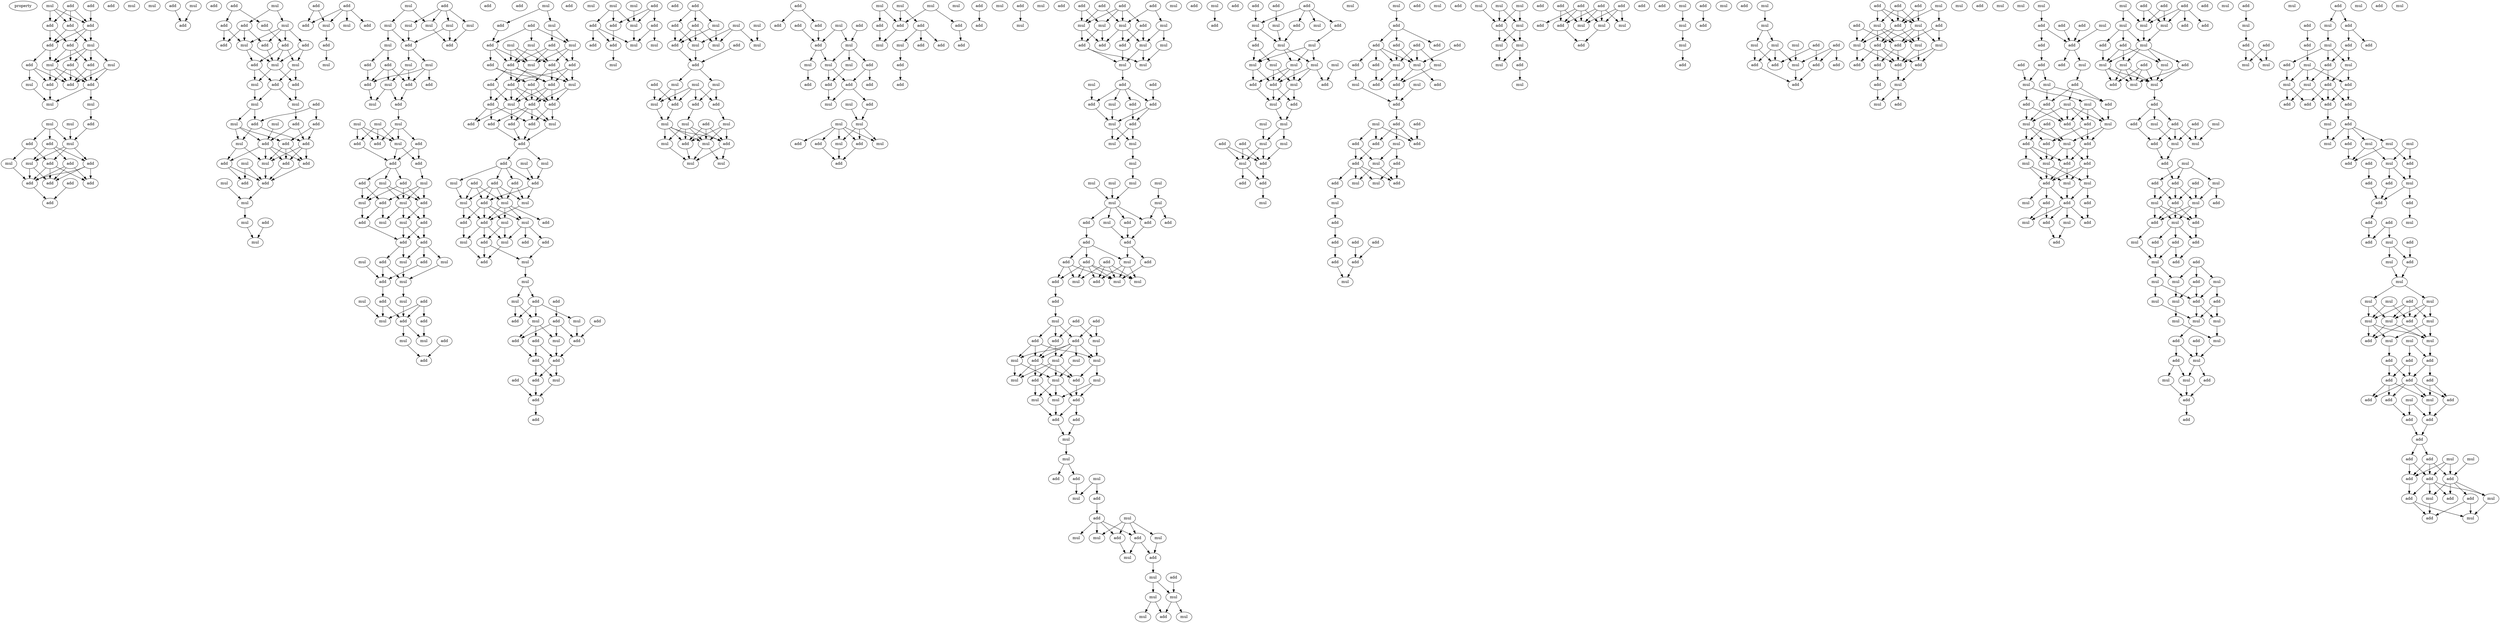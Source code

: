digraph {
    node [fontcolor=black]
    property [mul=2,lf=1.7]
    0 [ label = mul ];
    1 [ label = add ];
    2 [ label = add ];
    3 [ label = add ];
    4 [ label = add ];
    5 [ label = add ];
    6 [ label = mul ];
    7 [ label = add ];
    8 [ label = add ];
    9 [ label = add ];
    10 [ label = mul ];
    11 [ label = add ];
    12 [ label = add ];
    13 [ label = mul ];
    14 [ label = add ];
    15 [ label = add ];
    16 [ label = mul ];
    17 [ label = add ];
    18 [ label = mul ];
    19 [ label = mul ];
    20 [ label = mul ];
    21 [ label = mul ];
    22 [ label = add ];
    23 [ label = add ];
    24 [ label = mul ];
    25 [ label = add ];
    26 [ label = add ];
    27 [ label = mul ];
    28 [ label = add ];
    29 [ label = add ];
    30 [ label = mul ];
    31 [ label = add ];
    32 [ label = add ];
    33 [ label = add ];
    34 [ label = add ];
    35 [ label = add ];
    36 [ label = add ];
    37 [ label = mul ];
    38 [ label = mul ];
    39 [ label = add ];
    40 [ label = mul ];
    41 [ label = add ];
    42 [ label = add ];
    43 [ label = mul ];
    44 [ label = add ];
    45 [ label = add ];
    46 [ label = add ];
    47 [ label = mul ];
    48 [ label = add ];
    49 [ label = add ];
    50 [ label = mul ];
    51 [ label = add ];
    52 [ label = add ];
    53 [ label = add ];
    54 [ label = add ];
    55 [ label = mul ];
    56 [ label = mul ];
    57 [ label = add ];
    58 [ label = add ];
    59 [ label = mul ];
    60 [ label = add ];
    61 [ label = mul ];
    62 [ label = mul ];
    63 [ label = mul ];
    64 [ label = add ];
    65 [ label = add ];
    66 [ label = mul ];
    67 [ label = add ];
    68 [ label = add ];
    69 [ label = add ];
    70 [ label = mul ];
    71 [ label = add ];
    72 [ label = add ];
    73 [ label = add ];
    74 [ label = mul ];
    75 [ label = add ];
    76 [ label = mul ];
    77 [ label = mul ];
    78 [ label = add ];
    79 [ label = add ];
    80 [ label = mul ];
    81 [ label = add ];
    82 [ label = mul ];
    83 [ label = add ];
    84 [ label = add ];
    85 [ label = mul ];
    86 [ label = add ];
    87 [ label = mul ];
    88 [ label = mul ];
    89 [ label = add ];
    90 [ label = add ];
    91 [ label = mul ];
    92 [ label = add ];
    93 [ label = mul ];
    94 [ label = mul ];
    95 [ label = mul ];
    96 [ label = mul ];
    97 [ label = mul ];
    98 [ label = mul ];
    99 [ label = add ];
    100 [ label = add ];
    101 [ label = mul ];
    102 [ label = mul ];
    103 [ label = add ];
    104 [ label = add ];
    105 [ label = mul ];
    106 [ label = add ];
    107 [ label = mul ];
    108 [ label = add ];
    109 [ label = add ];
    110 [ label = add ];
    111 [ label = mul ];
    112 [ label = mul ];
    113 [ label = mul ];
    114 [ label = add ];
    115 [ label = mul ];
    116 [ label = add ];
    117 [ label = add ];
    118 [ label = mul ];
    119 [ label = add ];
    120 [ label = add ];
    121 [ label = add ];
    122 [ label = mul ];
    123 [ label = add ];
    124 [ label = mul ];
    125 [ label = add ];
    126 [ label = add ];
    127 [ label = mul ];
    128 [ label = add ];
    129 [ label = mul ];
    130 [ label = mul ];
    131 [ label = mul ];
    132 [ label = add ];
    133 [ label = add ];
    134 [ label = add ];
    135 [ label = add ];
    136 [ label = add ];
    137 [ label = add ];
    138 [ label = mul ];
    139 [ label = mul ];
    140 [ label = mul ];
    141 [ label = add ];
    142 [ label = add ];
    143 [ label = mul ];
    144 [ label = mul ];
    145 [ label = add ];
    146 [ label = add ];
    147 [ label = mul ];
    148 [ label = add ];
    149 [ label = add ];
    150 [ label = mul ];
    151 [ label = add ];
    152 [ label = mul ];
    153 [ label = mul ];
    154 [ label = add ];
    155 [ label = mul ];
    156 [ label = add ];
    157 [ label = mul ];
    158 [ label = add ];
    159 [ label = mul ];
    160 [ label = mul ];
    161 [ label = add ];
    162 [ label = add ];
    163 [ label = mul ];
    164 [ label = add ];
    165 [ label = add ];
    166 [ label = add ];
    167 [ label = add ];
    168 [ label = mul ];
    169 [ label = add ];
    170 [ label = add ];
    171 [ label = mul ];
    172 [ label = add ];
    173 [ label = add ];
    174 [ label = add ];
    175 [ label = add ];
    176 [ label = mul ];
    177 [ label = add ];
    178 [ label = add ];
    179 [ label = add ];
    180 [ label = add ];
    181 [ label = add ];
    182 [ label = mul ];
    183 [ label = add ];
    184 [ label = mul ];
    185 [ label = add ];
    186 [ label = mul ];
    187 [ label = add ];
    188 [ label = mul ];
    189 [ label = add ];
    190 [ label = add ];
    191 [ label = add ];
    192 [ label = mul ];
    193 [ label = mul ];
    194 [ label = mul ];
    195 [ label = add ];
    196 [ label = add ];
    197 [ label = add ];
    198 [ label = mul ];
    199 [ label = mul ];
    200 [ label = add ];
    201 [ label = add ];
    202 [ label = add ];
    203 [ label = mul ];
    204 [ label = mul ];
    205 [ label = add ];
    206 [ label = mul ];
    207 [ label = add ];
    208 [ label = mul ];
    209 [ label = add ];
    210 [ label = add ];
    211 [ label = add ];
    212 [ label = mul ];
    213 [ label = add ];
    214 [ label = add ];
    215 [ label = mul ];
    216 [ label = mul ];
    217 [ label = add ];
    218 [ label = add ];
    219 [ label = add ];
    220 [ label = mul ];
    221 [ label = add ];
    222 [ label = add ];
    223 [ label = add ];
    224 [ label = add ];
    225 [ label = mul ];
    226 [ label = add ];
    227 [ label = mul ];
    228 [ label = add ];
    229 [ label = add ];
    230 [ label = mul ];
    231 [ label = add ];
    232 [ label = mul ];
    233 [ label = add ];
    234 [ label = add ];
    235 [ label = add ];
    236 [ label = mul ];
    237 [ label = add ];
    238 [ label = mul ];
    239 [ label = add ];
    240 [ label = mul ];
    241 [ label = add ];
    242 [ label = mul ];
    243 [ label = add ];
    244 [ label = add ];
    245 [ label = mul ];
    246 [ label = add ];
    247 [ label = mul ];
    248 [ label = mul ];
    249 [ label = mul ];
    250 [ label = add ];
    251 [ label = add ];
    252 [ label = mul ];
    253 [ label = mul ];
    254 [ label = add ];
    255 [ label = mul ];
    256 [ label = mul ];
    257 [ label = mul ];
    258 [ label = add ];
    259 [ label = add ];
    260 [ label = add ];
    261 [ label = add ];
    262 [ label = mul ];
    263 [ label = mul ];
    264 [ label = add ];
    265 [ label = mul ];
    266 [ label = mul ];
    267 [ label = add ];
    268 [ label = add ];
    269 [ label = mul ];
    270 [ label = mul ];
    271 [ label = mul ];
    272 [ label = mul ];
    273 [ label = add ];
    274 [ label = add ];
    275 [ label = add ];
    276 [ label = add ];
    277 [ label = mul ];
    278 [ label = add ];
    279 [ label = add ];
    280 [ label = mul ];
    281 [ label = mul ];
    282 [ label = mul ];
    283 [ label = mul ];
    284 [ label = add ];
    285 [ label = add ];
    286 [ label = add ];
    287 [ label = add ];
    288 [ label = add ];
    289 [ label = mul ];
    290 [ label = add ];
    291 [ label = mul ];
    292 [ label = mul ];
    293 [ label = mul ];
    294 [ label = add ];
    295 [ label = add ];
    296 [ label = mul ];
    297 [ label = add ];
    298 [ label = mul ];
    299 [ label = add ];
    300 [ label = mul ];
    301 [ label = mul ];
    302 [ label = mul ];
    303 [ label = add ];
    304 [ label = add ];
    305 [ label = add ];
    306 [ label = add ];
    307 [ label = mul ];
    308 [ label = add ];
    309 [ label = add ];
    310 [ label = add ];
    311 [ label = mul ];
    312 [ label = add ];
    313 [ label = add ];
    314 [ label = mul ];
    315 [ label = add ];
    316 [ label = mul ];
    317 [ label = add ];
    318 [ label = add ];
    319 [ label = mul ];
    320 [ label = mul ];
    321 [ label = add ];
    322 [ label = add ];
    323 [ label = add ];
    324 [ label = add ];
    325 [ label = add ];
    326 [ label = mul ];
    327 [ label = mul ];
    328 [ label = mul ];
    329 [ label = add ];
    330 [ label = mul ];
    331 [ label = mul ];
    332 [ label = mul ];
    333 [ label = add ];
    334 [ label = add ];
    335 [ label = add ];
    336 [ label = mul ];
    337 [ label = mul ];
    338 [ label = add ];
    339 [ label = add ];
    340 [ label = mul ];
    341 [ label = add ];
    342 [ label = mul ];
    343 [ label = add ];
    344 [ label = add ];
    345 [ label = mul ];
    346 [ label = add ];
    347 [ label = mul ];
    348 [ label = mul ];
    349 [ label = mul ];
    350 [ label = mul ];
    351 [ label = mul ];
    352 [ label = mul ];
    353 [ label = mul ];
    354 [ label = mul ];
    355 [ label = mul ];
    356 [ label = add ];
    357 [ label = add ];
    358 [ label = mul ];
    359 [ label = add ];
    360 [ label = add ];
    361 [ label = add ];
    362 [ label = add ];
    363 [ label = add ];
    364 [ label = add ];
    365 [ label = add ];
    366 [ label = add ];
    367 [ label = mul ];
    368 [ label = mul ];
    369 [ label = add ];
    370 [ label = mul ];
    371 [ label = add ];
    372 [ label = mul ];
    373 [ label = add ];
    374 [ label = add ];
    375 [ label = mul ];
    376 [ label = add ];
    377 [ label = add ];
    378 [ label = add ];
    379 [ label = add ];
    380 [ label = mul ];
    381 [ label = add ];
    382 [ label = mul ];
    383 [ label = mul ];
    384 [ label = mul ];
    385 [ label = mul ];
    386 [ label = add ];
    387 [ label = mul ];
    388 [ label = mul ];
    389 [ label = mul ];
    390 [ label = add ];
    391 [ label = mul ];
    392 [ label = add ];
    393 [ label = mul ];
    394 [ label = add ];
    395 [ label = add ];
    396 [ label = mul ];
    397 [ label = mul ];
    398 [ label = mul ];
    399 [ label = add ];
    400 [ label = add ];
    401 [ label = mul ];
    402 [ label = mul ];
    403 [ label = add ];
    404 [ label = add ];
    405 [ label = mul ];
    406 [ label = add ];
    407 [ label = add ];
    408 [ label = mul ];
    409 [ label = add ];
    410 [ label = mul ];
    411 [ label = mul ];
    412 [ label = add ];
    413 [ label = mul ];
    414 [ label = mul ];
    415 [ label = add ];
    416 [ label = add ];
    417 [ label = mul ];
    418 [ label = mul ];
    419 [ label = mul ];
    420 [ label = add ];
    421 [ label = mul ];
    422 [ label = mul ];
    423 [ label = add ];
    424 [ label = add ];
    425 [ label = add ];
    426 [ label = add ];
    427 [ label = add ];
    428 [ label = mul ];
    429 [ label = mul ];
    430 [ label = add ];
    431 [ label = mul ];
    432 [ label = add ];
    433 [ label = mul ];
    434 [ label = mul ];
    435 [ label = mul ];
    436 [ label = mul ];
    437 [ label = mul ];
    438 [ label = mul ];
    439 [ label = mul ];
    440 [ label = add ];
    441 [ label = mul ];
    442 [ label = add ];
    443 [ label = add ];
    444 [ label = mul ];
    445 [ label = add ];
    446 [ label = mul ];
    447 [ label = mul ];
    448 [ label = mul ];
    449 [ label = add ];
    450 [ label = mul ];
    451 [ label = add ];
    452 [ label = mul ];
    453 [ label = add ];
    454 [ label = add ];
    455 [ label = add ];
    456 [ label = mul ];
    457 [ label = mul ];
    458 [ label = mul ];
    459 [ label = add ];
    460 [ label = add ];
    461 [ label = add ];
    462 [ label = add ];
    463 [ label = add ];
    464 [ label = add ];
    465 [ label = mul ];
    466 [ label = add ];
    467 [ label = mul ];
    468 [ label = add ];
    469 [ label = mul ];
    470 [ label = mul ];
    471 [ label = mul ];
    472 [ label = add ];
    473 [ label = add ];
    474 [ label = add ];
    475 [ label = add ];
    476 [ label = add ];
    477 [ label = mul ];
    478 [ label = add ];
    479 [ label = mul ];
    480 [ label = add ];
    481 [ label = add ];
    482 [ label = add ];
    483 [ label = add ];
    484 [ label = add ];
    485 [ label = mul ];
    486 [ label = mul ];
    487 [ label = mul ];
    488 [ label = add ];
    489 [ label = add ];
    490 [ label = mul ];
    491 [ label = add ];
    492 [ label = add ];
    493 [ label = add ];
    494 [ label = add ];
    495 [ label = add ];
    496 [ label = add ];
    497 [ label = mul ];
    498 [ label = add ];
    499 [ label = mul ];
    500 [ label = add ];
    501 [ label = mul ];
    502 [ label = add ];
    503 [ label = mul ];
    504 [ label = mul ];
    505 [ label = add ];
    506 [ label = mul ];
    507 [ label = mul ];
    508 [ label = mul ];
    509 [ label = add ];
    510 [ label = mul ];
    511 [ label = mul ];
    512 [ label = add ];
    513 [ label = add ];
    514 [ label = add ];
    515 [ label = add ];
    516 [ label = mul ];
    517 [ label = add ];
    518 [ label = add ];
    519 [ label = mul ];
    520 [ label = mul ];
    521 [ label = add ];
    522 [ label = add ];
    523 [ label = add ];
    524 [ label = mul ];
    525 [ label = add ];
    526 [ label = mul ];
    527 [ label = add ];
    528 [ label = mul ];
    529 [ label = add ];
    530 [ label = mul ];
    531 [ label = add ];
    532 [ label = mul ];
    533 [ label = mul ];
    534 [ label = add ];
    535 [ label = mul ];
    536 [ label = mul ];
    537 [ label = add ];
    538 [ label = mul ];
    539 [ label = add ];
    540 [ label = add ];
    541 [ label = mul ];
    542 [ label = add ];
    543 [ label = add ];
    544 [ label = add ];
    545 [ label = add ];
    546 [ label = add ];
    547 [ label = mul ];
    548 [ label = add ];
    549 [ label = add ];
    550 [ label = mul ];
    551 [ label = mul ];
    552 [ label = add ];
    553 [ label = add ];
    554 [ label = add ];
    555 [ label = mul ];
    556 [ label = add ];
    557 [ label = mul ];
    558 [ label = mul ];
    559 [ label = add ];
    560 [ label = add ];
    561 [ label = add ];
    562 [ label = add ];
    563 [ label = mul ];
    564 [ label = add ];
    565 [ label = add ];
    566 [ label = mul ];
    567 [ label = mul ];
    568 [ label = add ];
    569 [ label = mul ];
    570 [ label = mul ];
    571 [ label = mul ];
    572 [ label = add ];
    573 [ label = add ];
    574 [ label = add ];
    575 [ label = mul ];
    576 [ label = add ];
    577 [ label = add ];
    578 [ label = add ];
    579 [ label = add ];
    580 [ label = add ];
    581 [ label = mul ];
    582 [ label = mul ];
    583 [ label = mul ];
    584 [ label = add ];
    585 [ label = add ];
    586 [ label = add ];
    587 [ label = mul ];
    588 [ label = mul ];
    589 [ label = add ];
    590 [ label = mul ];
    591 [ label = mul ];
    592 [ label = add ];
    593 [ label = add ];
    594 [ label = add ];
    595 [ label = mul ];
    596 [ label = add ];
    597 [ label = add ];
    598 [ label = add ];
    599 [ label = mul ];
    600 [ label = add ];
    601 [ label = add ];
    602 [ label = mul ];
    603 [ label = mul ];
    604 [ label = mul ];
    605 [ label = add ];
    606 [ label = mul ];
    607 [ label = add ];
    608 [ label = add ];
    609 [ label = add ];
    610 [ label = mul ];
    611 [ label = add ];
    612 [ label = mul ];
    613 [ label = add ];
    614 [ label = add ];
    615 [ label = add ];
    616 [ label = add ];
    617 [ label = mul ];
    618 [ label = add ];
    619 [ label = mul ];
    620 [ label = mul ];
    621 [ label = add ];
    622 [ label = mul ];
    623 [ label = add ];
    624 [ label = add ];
    625 [ label = add ];
    626 [ label = mul ];
    627 [ label = add ];
    628 [ label = mul ];
    629 [ label = mul ];
    630 [ label = mul ];
    631 [ label = add ];
    632 [ label = mul ];
    633 [ label = mul ];
    634 [ label = add ];
    635 [ label = add ];
    636 [ label = add ];
    637 [ label = add ];
    638 [ label = add ];
    639 [ label = mul ];
    640 [ label = mul ];
    641 [ label = add ];
    642 [ label = mul ];
    643 [ label = mul ];
    644 [ label = mul ];
    645 [ label = add ];
    646 [ label = add ];
    647 [ label = add ];
    648 [ label = add ];
    649 [ label = mul ];
    650 [ label = mul ];
    651 [ label = add ];
    652 [ label = mul ];
    653 [ label = add ];
    654 [ label = add ];
    655 [ label = mul ];
    656 [ label = add ];
    657 [ label = add ];
    658 [ label = add ];
    659 [ label = mul ];
    660 [ label = add ];
    661 [ label = mul ];
    662 [ label = add ];
    663 [ label = add ];
    664 [ label = add ];
    665 [ label = mul ];
    666 [ label = mul ];
    667 [ label = mul ];
    668 [ label = add ];
    669 [ label = add ];
    670 [ label = mul ];
    671 [ label = mul ];
    672 [ label = mul ];
    673 [ label = mul ];
    674 [ label = mul ];
    675 [ label = add ];
    676 [ label = add ];
    677 [ label = add ];
    678 [ label = mul ];
    679 [ label = mul ];
    680 [ label = add ];
    681 [ label = mul ];
    682 [ label = mul ];
    683 [ label = add ];
    684 [ label = add ];
    685 [ label = add ];
    686 [ label = mul ];
    687 [ label = add ];
    688 [ label = mul ];
    689 [ label = add ];
    690 [ label = add ];
    691 [ label = mul ];
    692 [ label = mul ];
    693 [ label = mul ];
    694 [ label = add ];
    695 [ label = add ];
    696 [ label = mul ];
    697 [ label = add ];
    698 [ label = mul ];
    699 [ label = add ];
    700 [ label = add ];
    701 [ label = add ];
    702 [ label = mul ];
    703 [ label = add ];
    704 [ label = mul ];
    705 [ label = add ];
    706 [ label = mul ];
    707 [ label = add ];
    708 [ label = add ];
    709 [ label = mul ];
    710 [ label = add ];
    711 [ label = add ];
    712 [ label = add ];
    713 [ label = add ];
    714 [ label = mul ];
    715 [ label = add ];
    716 [ label = mul ];
    717 [ label = mul ];
    718 [ label = mul ];
    719 [ label = add ];
    720 [ label = mul ];
    721 [ label = add ];
    722 [ label = add ];
    723 [ label = add ];
    724 [ label = mul ];
    725 [ label = add ];
    726 [ label = add ];
    727 [ label = mul ];
    728 [ label = add ];
    729 [ label = add ];
    730 [ label = mul ];
    731 [ label = add ];
    732 [ label = add ];
    733 [ label = add ];
    734 [ label = mul ];
    735 [ label = add ];
    736 [ label = mul ];
    737 [ label = mul ];
    738 [ label = add ];
    739 [ label = mul ];
    740 [ label = mul ];
    741 [ label = mul ];
    742 [ label = add ];
    743 [ label = mul ];
    744 [ label = mul ];
    745 [ label = mul ];
    746 [ label = mul ];
    747 [ label = add ];
    748 [ label = mul ];
    749 [ label = mul ];
    750 [ label = mul ];
    751 [ label = add ];
    752 [ label = add ];
    753 [ label = add ];
    754 [ label = add ];
    755 [ label = add ];
    756 [ label = add ];
    757 [ label = add ];
    758 [ label = add ];
    759 [ label = mul ];
    760 [ label = mul ];
    761 [ label = add ];
    762 [ label = add ];
    763 [ label = add ];
    764 [ label = add ];
    765 [ label = add ];
    766 [ label = mul ];
    767 [ label = mul ];
    768 [ label = add ];
    769 [ label = add ];
    770 [ label = add ];
    771 [ label = add ];
    772 [ label = add ];
    773 [ label = add ];
    774 [ label = add ];
    775 [ label = add ];
    776 [ label = add ];
    777 [ label = mul ];
    778 [ label = mul ];
    779 [ label = mul ];
    780 [ label = add ];
    781 [ label = mul ];
    0 -> 3 [ name = 0 ];
    0 -> 4 [ name = 1 ];
    0 -> 5 [ name = 2 ];
    1 -> 3 [ name = 3 ];
    1 -> 4 [ name = 4 ];
    1 -> 5 [ name = 5 ];
    2 -> 4 [ name = 6 ];
    3 -> 7 [ name = 7 ];
    3 -> 8 [ name = 8 ];
    4 -> 6 [ name = 9 ];
    4 -> 7 [ name = 10 ];
    4 -> 8 [ name = 11 ];
    5 -> 6 [ name = 12 ];
    5 -> 8 [ name = 13 ];
    6 -> 10 [ name = 14 ];
    6 -> 11 [ name = 15 ];
    6 -> 12 [ name = 16 ];
    6 -> 13 [ name = 17 ];
    7 -> 11 [ name = 18 ];
    7 -> 12 [ name = 19 ];
    7 -> 13 [ name = 20 ];
    8 -> 9 [ name = 21 ];
    8 -> 13 [ name = 22 ];
    9 -> 14 [ name = 23 ];
    9 -> 16 [ name = 24 ];
    9 -> 17 [ name = 25 ];
    10 -> 14 [ name = 26 ];
    10 -> 15 [ name = 27 ];
    11 -> 14 [ name = 28 ];
    11 -> 15 [ name = 29 ];
    12 -> 14 [ name = 30 ];
    12 -> 15 [ name = 31 ];
    12 -> 17 [ name = 32 ];
    13 -> 14 [ name = 33 ];
    13 -> 15 [ name = 34 ];
    13 -> 17 [ name = 35 ];
    15 -> 18 [ name = 36 ];
    15 -> 19 [ name = 37 ];
    16 -> 18 [ name = 38 ];
    17 -> 18 [ name = 39 ];
    19 -> 22 [ name = 40 ];
    20 -> 24 [ name = 41 ];
    21 -> 23 [ name = 42 ];
    21 -> 24 [ name = 43 ];
    21 -> 25 [ name = 44 ];
    22 -> 24 [ name = 45 ];
    23 -> 29 [ name = 46 ];
    23 -> 30 [ name = 47 ];
    24 -> 27 [ name = 48 ];
    24 -> 28 [ name = 49 ];
    24 -> 29 [ name = 50 ];
    25 -> 26 [ name = 51 ];
    25 -> 27 [ name = 52 ];
    25 -> 28 [ name = 53 ];
    26 -> 31 [ name = 54 ];
    26 -> 33 [ name = 55 ];
    26 -> 34 [ name = 56 ];
    27 -> 33 [ name = 57 ];
    27 -> 34 [ name = 58 ];
    28 -> 31 [ name = 59 ];
    28 -> 33 [ name = 60 ];
    28 -> 34 [ name = 61 ];
    29 -> 31 [ name = 62 ];
    29 -> 33 [ name = 63 ];
    29 -> 34 [ name = 64 ];
    30 -> 34 [ name = 65 ];
    32 -> 35 [ name = 66 ];
    34 -> 35 [ name = 67 ];
    39 -> 42 [ name = 68 ];
    40 -> 42 [ name = 69 ];
    43 -> 46 [ name = 70 ];
    43 -> 47 [ name = 71 ];
    44 -> 45 [ name = 72 ];
    44 -> 48 [ name = 73 ];
    45 -> 50 [ name = 74 ];
    45 -> 51 [ name = 75 ];
    46 -> 49 [ name = 76 ];
    46 -> 50 [ name = 77 ];
    46 -> 51 [ name = 78 ];
    47 -> 49 [ name = 79 ];
    47 -> 50 [ name = 80 ];
    47 -> 52 [ name = 81 ];
    47 -> 53 [ name = 82 ];
    48 -> 53 [ name = 83 ];
    49 -> 55 [ name = 84 ];
    50 -> 54 [ name = 85 ];
    50 -> 55 [ name = 86 ];
    52 -> 55 [ name = 87 ];
    52 -> 56 [ name = 88 ];
    53 -> 54 [ name = 89 ];
    53 -> 55 [ name = 90 ];
    53 -> 56 [ name = 91 ];
    54 -> 58 [ name = 92 ];
    54 -> 59 [ name = 93 ];
    55 -> 57 [ name = 94 ];
    55 -> 59 [ name = 95 ];
    56 -> 57 [ name = 96 ];
    56 -> 58 [ name = 97 ];
    57 -> 61 [ name = 98 ];
    58 -> 61 [ name = 99 ];
    58 -> 62 [ name = 100 ];
    59 -> 62 [ name = 101 ];
    60 -> 65 [ name = 102 ];
    60 -> 67 [ name = 103 ];
    61 -> 64 [ name = 104 ];
    62 -> 63 [ name = 105 ];
    62 -> 65 [ name = 106 ];
    63 -> 69 [ name = 107 ];
    63 -> 70 [ name = 108 ];
    63 -> 71 [ name = 109 ];
    64 -> 68 [ name = 110 ];
    64 -> 71 [ name = 111 ];
    65 -> 68 [ name = 112 ];
    65 -> 70 [ name = 113 ];
    66 -> 71 [ name = 114 ];
    67 -> 68 [ name = 115 ];
    67 -> 69 [ name = 116 ];
    68 -> 72 [ name = 117 ];
    68 -> 74 [ name = 118 ];
    68 -> 75 [ name = 119 ];
    69 -> 72 [ name = 120 ];
    69 -> 74 [ name = 121 ];
    69 -> 75 [ name = 122 ];
    70 -> 73 [ name = 123 ];
    70 -> 74 [ name = 124 ];
    71 -> 72 [ name = 125 ];
    71 -> 73 [ name = 126 ];
    71 -> 74 [ name = 127 ];
    71 -> 75 [ name = 128 ];
    72 -> 79 [ name = 129 ];
    73 -> 78 [ name = 130 ];
    73 -> 79 [ name = 131 ];
    74 -> 79 [ name = 132 ];
    75 -> 79 [ name = 133 ];
    76 -> 78 [ name = 134 ];
    76 -> 79 [ name = 135 ];
    77 -> 80 [ name = 136 ];
    79 -> 80 [ name = 137 ];
    80 -> 82 [ name = 138 ];
    81 -> 85 [ name = 139 ];
    82 -> 85 [ name = 140 ];
    83 -> 86 [ name = 141 ];
    83 -> 87 [ name = 142 ];
    83 -> 88 [ name = 143 ];
    83 -> 89 [ name = 144 ];
    84 -> 86 [ name = 145 ];
    84 -> 88 [ name = 146 ];
    88 -> 90 [ name = 147 ];
    90 -> 91 [ name = 148 ];
    92 -> 95 [ name = 149 ];
    92 -> 96 [ name = 150 ];
    92 -> 97 [ name = 151 ];
    92 -> 98 [ name = 152 ];
    93 -> 94 [ name = 153 ];
    93 -> 95 [ name = 154 ];
    94 -> 99 [ name = 155 ];
    94 -> 101 [ name = 156 ];
    95 -> 100 [ name = 157 ];
    96 -> 99 [ name = 158 ];
    97 -> 99 [ name = 159 ];
    97 -> 100 [ name = 160 ];
    98 -> 100 [ name = 161 ];
    99 -> 102 [ name = 162 ];
    99 -> 105 [ name = 163 ];
    101 -> 103 [ name = 164 ];
    101 -> 104 [ name = 165 ];
    102 -> 106 [ name = 166 ];
    102 -> 107 [ name = 167 ];
    103 -> 108 [ name = 168 ];
    104 -> 106 [ name = 169 ];
    104 -> 107 [ name = 170 ];
    104 -> 108 [ name = 171 ];
    105 -> 106 [ name = 172 ];
    105 -> 108 [ name = 173 ];
    105 -> 109 [ name = 174 ];
    106 -> 110 [ name = 175 ];
    107 -> 110 [ name = 176 ];
    107 -> 111 [ name = 177 ];
    108 -> 111 [ name = 178 ];
    110 -> 112 [ name = 179 ];
    112 -> 117 [ name = 180 ];
    112 -> 118 [ name = 181 ];
    112 -> 119 [ name = 182 ];
    113 -> 116 [ name = 183 ];
    113 -> 118 [ name = 184 ];
    113 -> 119 [ name = 185 ];
    115 -> 116 [ name = 186 ];
    115 -> 118 [ name = 187 ];
    115 -> 119 [ name = 188 ];
    116 -> 121 [ name = 189 ];
    117 -> 120 [ name = 190 ];
    117 -> 121 [ name = 191 ];
    118 -> 120 [ name = 192 ];
    118 -> 121 [ name = 193 ];
    120 -> 124 [ name = 194 ];
    121 -> 122 [ name = 195 ];
    121 -> 123 [ name = 196 ];
    121 -> 125 [ name = 197 ];
    122 -> 126 [ name = 198 ];
    122 -> 127 [ name = 199 ];
    122 -> 129 [ name = 200 ];
    123 -> 126 [ name = 201 ];
    123 -> 127 [ name = 202 ];
    123 -> 129 [ name = 203 ];
    124 -> 126 [ name = 204 ];
    124 -> 128 [ name = 205 ];
    124 -> 129 [ name = 206 ];
    125 -> 127 [ name = 207 ];
    125 -> 128 [ name = 208 ];
    126 -> 130 [ name = 209 ];
    126 -> 132 [ name = 210 ];
    127 -> 134 [ name = 211 ];
    128 -> 131 [ name = 212 ];
    128 -> 134 [ name = 213 ];
    129 -> 130 [ name = 214 ];
    129 -> 131 [ name = 215 ];
    129 -> 132 [ name = 216 ];
    130 -> 135 [ name = 217 ];
    130 -> 136 [ name = 218 ];
    132 -> 135 [ name = 219 ];
    132 -> 136 [ name = 220 ];
    134 -> 135 [ name = 221 ];
    135 -> 137 [ name = 222 ];
    135 -> 140 [ name = 223 ];
    136 -> 139 [ name = 224 ];
    136 -> 140 [ name = 225 ];
    136 -> 141 [ name = 226 ];
    137 -> 142 [ name = 227 ];
    137 -> 143 [ name = 228 ];
    138 -> 142 [ name = 229 ];
    139 -> 143 [ name = 230 ];
    140 -> 143 [ name = 231 ];
    141 -> 142 [ name = 232 ];
    142 -> 146 [ name = 233 ];
    143 -> 147 [ name = 234 ];
    144 -> 150 [ name = 235 ];
    145 -> 148 [ name = 236 ];
    145 -> 149 [ name = 237 ];
    145 -> 150 [ name = 238 ];
    146 -> 149 [ name = 239 ];
    146 -> 150 [ name = 240 ];
    147 -> 149 [ name = 241 ];
    148 -> 153 [ name = 242 ];
    149 -> 152 [ name = 243 ];
    149 -> 153 [ name = 244 ];
    151 -> 154 [ name = 245 ];
    152 -> 154 [ name = 246 ];
    155 -> 157 [ name = 247 ];
    155 -> 158 [ name = 248 ];
    156 -> 160 [ name = 249 ];
    156 -> 162 [ name = 250 ];
    156 -> 163 [ name = 251 ];
    157 -> 161 [ name = 252 ];
    157 -> 163 [ name = 253 ];
    158 -> 162 [ name = 254 ];
    159 -> 164 [ name = 255 ];
    159 -> 167 [ name = 256 ];
    159 -> 168 [ name = 257 ];
    160 -> 164 [ name = 258 ];
    160 -> 167 [ name = 259 ];
    161 -> 165 [ name = 260 ];
    161 -> 167 [ name = 261 ];
    161 -> 168 [ name = 262 ];
    162 -> 166 [ name = 263 ];
    162 -> 167 [ name = 264 ];
    162 -> 168 [ name = 265 ];
    163 -> 164 [ name = 266 ];
    163 -> 165 [ name = 267 ];
    163 -> 168 [ name = 268 ];
    164 -> 170 [ name = 269 ];
    164 -> 171 [ name = 270 ];
    164 -> 172 [ name = 271 ];
    165 -> 170 [ name = 272 ];
    165 -> 171 [ name = 273 ];
    165 -> 173 [ name = 274 ];
    166 -> 170 [ name = 275 ];
    166 -> 172 [ name = 276 ];
    167 -> 169 [ name = 277 ];
    167 -> 170 [ name = 278 ];
    167 -> 171 [ name = 279 ];
    167 -> 173 [ name = 280 ];
    168 -> 173 [ name = 281 ];
    169 -> 175 [ name = 282 ];
    169 -> 176 [ name = 283 ];
    170 -> 174 [ name = 284 ];
    170 -> 176 [ name = 285 ];
    170 -> 177 [ name = 286 ];
    171 -> 174 [ name = 287 ];
    171 -> 177 [ name = 288 ];
    172 -> 174 [ name = 289 ];
    172 -> 176 [ name = 290 ];
    172 -> 177 [ name = 291 ];
    173 -> 174 [ name = 292 ];
    173 -> 175 [ name = 293 ];
    173 -> 176 [ name = 294 ];
    173 -> 177 [ name = 295 ];
    174 -> 178 [ name = 296 ];
    174 -> 182 [ name = 297 ];
    175 -> 178 [ name = 298 ];
    175 -> 179 [ name = 299 ];
    175 -> 181 [ name = 300 ];
    176 -> 179 [ name = 301 ];
    176 -> 180 [ name = 302 ];
    176 -> 182 [ name = 303 ];
    177 -> 178 [ name = 304 ];
    177 -> 180 [ name = 305 ];
    177 -> 181 [ name = 306 ];
    177 -> 182 [ name = 307 ];
    178 -> 183 [ name = 308 ];
    180 -> 183 [ name = 309 ];
    181 -> 183 [ name = 310 ];
    182 -> 183 [ name = 311 ];
    183 -> 184 [ name = 312 ];
    183 -> 185 [ name = 313 ];
    184 -> 191 [ name = 314 ];
    185 -> 188 [ name = 315 ];
    185 -> 189 [ name = 316 ];
    185 -> 190 [ name = 317 ];
    185 -> 191 [ name = 318 ];
    186 -> 191 [ name = 319 ];
    187 -> 192 [ name = 320 ];
    187 -> 194 [ name = 321 ];
    187 -> 195 [ name = 322 ];
    188 -> 194 [ name = 323 ];
    189 -> 192 [ name = 324 ];
    189 -> 193 [ name = 325 ];
    190 -> 192 [ name = 326 ];
    190 -> 193 [ name = 327 ];
    190 -> 194 [ name = 328 ];
    190 -> 195 [ name = 329 ];
    191 -> 193 [ name = 330 ];
    191 -> 195 [ name = 331 ];
    192 -> 196 [ name = 332 ];
    192 -> 197 [ name = 333 ];
    192 -> 198 [ name = 334 ];
    192 -> 199 [ name = 335 ];
    193 -> 197 [ name = 336 ];
    194 -> 197 [ name = 337 ];
    194 -> 200 [ name = 338 ];
    195 -> 197 [ name = 339 ];
    195 -> 198 [ name = 340 ];
    195 -> 199 [ name = 341 ];
    195 -> 200 [ name = 342 ];
    197 -> 201 [ name = 343 ];
    197 -> 203 [ name = 344 ];
    197 -> 204 [ name = 345 ];
    198 -> 202 [ name = 346 ];
    198 -> 203 [ name = 347 ];
    198 -> 205 [ name = 348 ];
    199 -> 201 [ name = 349 ];
    199 -> 203 [ name = 350 ];
    200 -> 204 [ name = 351 ];
    201 -> 206 [ name = 352 ];
    201 -> 207 [ name = 353 ];
    202 -> 206 [ name = 354 ];
    203 -> 207 [ name = 355 ];
    204 -> 207 [ name = 356 ];
    206 -> 208 [ name = 357 ];
    208 -> 211 [ name = 358 ];
    208 -> 212 [ name = 359 ];
    209 -> 217 [ name = 360 ];
    211 -> 213 [ name = 361 ];
    211 -> 215 [ name = 362 ];
    211 -> 216 [ name = 363 ];
    212 -> 213 [ name = 364 ];
    212 -> 215 [ name = 365 ];
    214 -> 221 [ name = 366 ];
    215 -> 218 [ name = 367 ];
    215 -> 219 [ name = 368 ];
    215 -> 220 [ name = 369 ];
    216 -> 221 [ name = 370 ];
    217 -> 218 [ name = 371 ];
    217 -> 220 [ name = 372 ];
    217 -> 221 [ name = 373 ];
    218 -> 222 [ name = 374 ];
    219 -> 222 [ name = 375 ];
    219 -> 223 [ name = 376 ];
    220 -> 223 [ name = 377 ];
    221 -> 223 [ name = 378 ];
    222 -> 225 [ name = 379 ];
    222 -> 226 [ name = 380 ];
    223 -> 225 [ name = 381 ];
    223 -> 226 [ name = 382 ];
    224 -> 228 [ name = 383 ];
    225 -> 228 [ name = 384 ];
    226 -> 228 [ name = 385 ];
    228 -> 229 [ name = 386 ];
    230 -> 233 [ name = 387 ];
    230 -> 235 [ name = 388 ];
    230 -> 236 [ name = 389 ];
    231 -> 233 [ name = 390 ];
    231 -> 236 [ name = 391 ];
    231 -> 237 [ name = 392 ];
    232 -> 236 [ name = 393 ];
    233 -> 239 [ name = 394 ];
    235 -> 239 [ name = 395 ];
    235 -> 240 [ name = 396 ];
    235 -> 241 [ name = 397 ];
    236 -> 240 [ name = 398 ];
    237 -> 238 [ name = 399 ];
    237 -> 240 [ name = 400 ];
    239 -> 242 [ name = 401 ];
    243 -> 244 [ name = 402 ];
    243 -> 246 [ name = 403 ];
    243 -> 247 [ name = 404 ];
    244 -> 250 [ name = 405 ];
    244 -> 252 [ name = 406 ];
    244 -> 253 [ name = 407 ];
    245 -> 249 [ name = 408 ];
    245 -> 252 [ name = 409 ];
    245 -> 253 [ name = 410 ];
    246 -> 250 [ name = 411 ];
    246 -> 253 [ name = 412 ];
    247 -> 250 [ name = 413 ];
    247 -> 252 [ name = 414 ];
    248 -> 249 [ name = 415 ];
    250 -> 254 [ name = 416 ];
    251 -> 254 [ name = 417 ];
    253 -> 254 [ name = 418 ];
    254 -> 256 [ name = 419 ];
    254 -> 257 [ name = 420 ];
    255 -> 259 [ name = 421 ];
    255 -> 260 [ name = 422 ];
    255 -> 261 [ name = 423 ];
    255 -> 262 [ name = 424 ];
    256 -> 259 [ name = 425 ];
    256 -> 261 [ name = 426 ];
    257 -> 260 [ name = 427 ];
    257 -> 262 [ name = 428 ];
    258 -> 260 [ name = 429 ];
    258 -> 262 [ name = 430 ];
    259 -> 266 [ name = 431 ];
    260 -> 263 [ name = 432 ];
    261 -> 265 [ name = 433 ];
    262 -> 263 [ name = 434 ];
    263 -> 267 [ name = 435 ];
    263 -> 268 [ name = 436 ];
    263 -> 269 [ name = 437 ];
    263 -> 270 [ name = 438 ];
    264 -> 267 [ name = 439 ];
    264 -> 268 [ name = 440 ];
    264 -> 270 [ name = 441 ];
    265 -> 267 [ name = 442 ];
    265 -> 268 [ name = 443 ];
    265 -> 270 [ name = 444 ];
    266 -> 267 [ name = 445 ];
    266 -> 268 [ name = 446 ];
    266 -> 269 [ name = 447 ];
    266 -> 270 [ name = 448 ];
    267 -> 271 [ name = 449 ];
    268 -> 271 [ name = 450 ];
    268 -> 272 [ name = 451 ];
    269 -> 271 [ name = 452 ];
    270 -> 271 [ name = 453 ];
    270 -> 272 [ name = 454 ];
    273 -> 274 [ name = 455 ];
    273 -> 276 [ name = 456 ];
    275 -> 279 [ name = 457 ];
    276 -> 279 [ name = 458 ];
    277 -> 279 [ name = 459 ];
    277 -> 280 [ name = 460 ];
    278 -> 280 [ name = 461 ];
    279 -> 281 [ name = 462 ];
    279 -> 283 [ name = 463 ];
    280 -> 282 [ name = 464 ];
    280 -> 283 [ name = 465 ];
    280 -> 284 [ name = 466 ];
    281 -> 287 [ name = 467 ];
    282 -> 286 [ name = 468 ];
    283 -> 286 [ name = 469 ];
    283 -> 288 [ name = 470 ];
    284 -> 285 [ name = 471 ];
    284 -> 288 [ name = 472 ];
    286 -> 289 [ name = 473 ];
    288 -> 289 [ name = 474 ];
    288 -> 290 [ name = 475 ];
    290 -> 292 [ name = 476 ];
    291 -> 292 [ name = 477 ];
    292 -> 296 [ name = 478 ];
    292 -> 297 [ name = 479 ];
    292 -> 298 [ name = 480 ];
    293 -> 294 [ name = 481 ];
    293 -> 295 [ name = 482 ];
    293 -> 296 [ name = 483 ];
    293 -> 297 [ name = 484 ];
    293 -> 298 [ name = 485 ];
    295 -> 299 [ name = 486 ];
    296 -> 299 [ name = 487 ];
    297 -> 299 [ name = 488 ];
    300 -> 305 [ name = 489 ];
    300 -> 306 [ name = 490 ];
    301 -> 304 [ name = 491 ];
    301 -> 305 [ name = 492 ];
    302 -> 303 [ name = 493 ];
    302 -> 305 [ name = 494 ];
    303 -> 307 [ name = 495 ];
    303 -> 308 [ name = 496 ];
    303 -> 309 [ name = 497 ];
    304 -> 311 [ name = 498 ];
    305 -> 311 [ name = 499 ];
    306 -> 310 [ name = 500 ];
    307 -> 312 [ name = 501 ];
    312 -> 313 [ name = 502 ];
    315 -> 317 [ name = 503 ];
    318 -> 319 [ name = 504 ];
    322 -> 327 [ name = 505 ];
    322 -> 330 [ name = 506 ];
    323 -> 326 [ name = 507 ];
    323 -> 327 [ name = 508 ];
    323 -> 329 [ name = 509 ];
    323 -> 330 [ name = 510 ];
    324 -> 326 [ name = 511 ];
    324 -> 328 [ name = 512 ];
    325 -> 326 [ name = 513 ];
    325 -> 327 [ name = 514 ];
    326 -> 332 [ name = 515 ];
    326 -> 333 [ name = 516 ];
    326 -> 334 [ name = 517 ];
    327 -> 334 [ name = 518 ];
    327 -> 335 [ name = 519 ];
    328 -> 331 [ name = 520 ];
    328 -> 332 [ name = 521 ];
    329 -> 332 [ name = 522 ];
    329 -> 333 [ name = 523 ];
    330 -> 334 [ name = 524 ];
    330 -> 335 [ name = 525 ];
    331 -> 336 [ name = 526 ];
    332 -> 336 [ name = 527 ];
    332 -> 337 [ name = 528 ];
    333 -> 337 [ name = 529 ];
    335 -> 336 [ name = 530 ];
    335 -> 337 [ name = 531 ];
    337 -> 339 [ name = 532 ];
    338 -> 343 [ name = 533 ];
    339 -> 341 [ name = 534 ];
    339 -> 342 [ name = 535 ];
    339 -> 343 [ name = 536 ];
    339 -> 344 [ name = 537 ];
    340 -> 341 [ name = 538 ];
    341 -> 345 [ name = 539 ];
    342 -> 345 [ name = 540 ];
    343 -> 345 [ name = 541 ];
    343 -> 346 [ name = 542 ];
    344 -> 346 [ name = 543 ];
    345 -> 347 [ name = 544 ];
    345 -> 348 [ name = 545 ];
    346 -> 347 [ name = 546 ];
    346 -> 348 [ name = 547 ];
    348 -> 349 [ name = 548 ];
    349 -> 351 [ name = 549 ];
    350 -> 355 [ name = 550 ];
    351 -> 354 [ name = 551 ];
    352 -> 354 [ name = 552 ];
    353 -> 354 [ name = 553 ];
    354 -> 356 [ name = 554 ];
    354 -> 357 [ name = 555 ];
    354 -> 358 [ name = 556 ];
    354 -> 360 [ name = 557 ];
    355 -> 356 [ name = 558 ];
    355 -> 359 [ name = 559 ];
    356 -> 361 [ name = 560 ];
    357 -> 362 [ name = 561 ];
    358 -> 361 [ name = 562 ];
    360 -> 361 [ name = 563 ];
    361 -> 364 [ name = 564 ];
    361 -> 367 [ name = 565 ];
    362 -> 365 [ name = 566 ];
    362 -> 366 [ name = 567 ];
    362 -> 367 [ name = 568 ];
    363 -> 368 [ name = 569 ];
    363 -> 370 [ name = 570 ];
    363 -> 371 [ name = 571 ];
    363 -> 372 [ name = 572 ];
    364 -> 372 [ name = 573 ];
    365 -> 368 [ name = 574 ];
    365 -> 369 [ name = 575 ];
    365 -> 372 [ name = 576 ];
    366 -> 368 [ name = 577 ];
    366 -> 369 [ name = 578 ];
    366 -> 370 [ name = 579 ];
    366 -> 371 [ name = 580 ];
    366 -> 372 [ name = 581 ];
    367 -> 370 [ name = 582 ];
    367 -> 371 [ name = 583 ];
    367 -> 372 [ name = 584 ];
    369 -> 373 [ name = 585 ];
    373 -> 375 [ name = 586 ];
    374 -> 379 [ name = 587 ];
    374 -> 380 [ name = 588 ];
    375 -> 377 [ name = 589 ];
    375 -> 378 [ name = 590 ];
    375 -> 379 [ name = 591 ];
    376 -> 377 [ name = 592 ];
    376 -> 380 [ name = 593 ];
    377 -> 381 [ name = 594 ];
    377 -> 382 [ name = 595 ];
    377 -> 383 [ name = 596 ];
    377 -> 384 [ name = 597 ];
    377 -> 385 [ name = 598 ];
    378 -> 381 [ name = 599 ];
    378 -> 383 [ name = 600 ];
    378 -> 384 [ name = 601 ];
    379 -> 381 [ name = 602 ];
    379 -> 382 [ name = 603 ];
    380 -> 384 [ name = 604 ];
    381 -> 386 [ name = 605 ];
    381 -> 388 [ name = 606 ];
    381 -> 390 [ name = 607 ];
    382 -> 386 [ name = 608 ];
    382 -> 387 [ name = 609 ];
    382 -> 388 [ name = 610 ];
    382 -> 390 [ name = 611 ];
    383 -> 387 [ name = 612 ];
    383 -> 388 [ name = 613 ];
    384 -> 389 [ name = 614 ];
    384 -> 390 [ name = 615 ];
    385 -> 387 [ name = 616 ];
    386 -> 391 [ name = 617 ];
    386 -> 393 [ name = 618 ];
    387 -> 391 [ name = 619 ];
    387 -> 392 [ name = 620 ];
    387 -> 393 [ name = 621 ];
    389 -> 392 [ name = 622 ];
    389 -> 393 [ name = 623 ];
    390 -> 392 [ name = 624 ];
    391 -> 394 [ name = 625 ];
    392 -> 394 [ name = 626 ];
    392 -> 395 [ name = 627 ];
    393 -> 394 [ name = 628 ];
    394 -> 397 [ name = 629 ];
    395 -> 397 [ name = 630 ];
    397 -> 398 [ name = 631 ];
    398 -> 400 [ name = 632 ];
    398 -> 403 [ name = 633 ];
    400 -> 405 [ name = 634 ];
    401 -> 405 [ name = 635 ];
    401 -> 406 [ name = 636 ];
    402 -> 404 [ name = 637 ];
    406 -> 407 [ name = 638 ];
    407 -> 409 [ name = 639 ];
    407 -> 410 [ name = 640 ];
    407 -> 411 [ name = 641 ];
    407 -> 412 [ name = 642 ];
    408 -> 409 [ name = 643 ];
    408 -> 411 [ name = 644 ];
    408 -> 412 [ name = 645 ];
    408 -> 413 [ name = 646 ];
    409 -> 414 [ name = 647 ];
    412 -> 414 [ name = 648 ];
    412 -> 415 [ name = 649 ];
    413 -> 415 [ name = 650 ];
    415 -> 417 [ name = 651 ];
    416 -> 419 [ name = 652 ];
    417 -> 418 [ name = 653 ];
    417 -> 419 [ name = 654 ];
    418 -> 420 [ name = 655 ];
    418 -> 422 [ name = 656 ];
    419 -> 420 [ name = 657 ];
    419 -> 421 [ name = 658 ];
    424 -> 429 [ name = 659 ];
    425 -> 427 [ name = 660 ];
    425 -> 429 [ name = 661 ];
    425 -> 430 [ name = 662 ];
    425 -> 431 [ name = 663 ];
    426 -> 428 [ name = 664 ];
    427 -> 434 [ name = 665 ];
    428 -> 433 [ name = 666 ];
    429 -> 432 [ name = 667 ];
    429 -> 433 [ name = 668 ];
    430 -> 433 [ name = 669 ];
    432 -> 436 [ name = 670 ];
    432 -> 437 [ name = 671 ];
    433 -> 435 [ name = 672 ];
    433 -> 436 [ name = 673 ];
    433 -> 438 [ name = 674 ];
    434 -> 435 [ name = 675 ];
    434 -> 436 [ name = 676 ];
    434 -> 438 [ name = 677 ];
    435 -> 441 [ name = 678 ];
    435 -> 442 [ name = 679 ];
    435 -> 443 [ name = 680 ];
    436 -> 442 [ name = 681 ];
    436 -> 443 [ name = 682 ];
    437 -> 441 [ name = 683 ];
    437 -> 443 [ name = 684 ];
    438 -> 440 [ name = 685 ];
    438 -> 441 [ name = 686 ];
    438 -> 443 [ name = 687 ];
    439 -> 440 [ name = 688 ];
    441 -> 444 [ name = 689 ];
    441 -> 445 [ name = 690 ];
    442 -> 444 [ name = 691 ];
    443 -> 444 [ name = 692 ];
    443 -> 445 [ name = 693 ];
    444 -> 447 [ name = 694 ];
    445 -> 447 [ name = 695 ];
    446 -> 448 [ name = 696 ];
    447 -> 448 [ name = 697 ];
    447 -> 450 [ name = 698 ];
    448 -> 452 [ name = 699 ];
    448 -> 453 [ name = 700 ];
    449 -> 452 [ name = 701 ];
    449 -> 453 [ name = 702 ];
    450 -> 453 [ name = 703 ];
    451 -> 452 [ name = 704 ];
    451 -> 453 [ name = 705 ];
    452 -> 454 [ name = 706 ];
    452 -> 455 [ name = 707 ];
    453 -> 455 [ name = 708 ];
    455 -> 456 [ name = 709 ];
    458 -> 459 [ name = 710 ];
    459 -> 460 [ name = 711 ];
    459 -> 461 [ name = 712 ];
    459 -> 462 [ name = 713 ];
    460 -> 467 [ name = 714 ];
    460 -> 469 [ name = 715 ];
    462 -> 466 [ name = 716 ];
    462 -> 467 [ name = 717 ];
    462 -> 468 [ name = 718 ];
    462 -> 469 [ name = 719 ];
    463 -> 465 [ name = 720 ];
    463 -> 467 [ name = 721 ];
    463 -> 469 [ name = 722 ];
    464 -> 469 [ name = 723 ];
    465 -> 473 [ name = 724 ];
    466 -> 474 [ name = 725 ];
    467 -> 473 [ name = 726 ];
    467 -> 474 [ name = 727 ];
    468 -> 471 [ name = 728 ];
    469 -> 472 [ name = 729 ];
    469 -> 473 [ name = 730 ];
    470 -> 475 [ name = 731 ];
    471 -> 475 [ name = 732 ];
    473 -> 475 [ name = 733 ];
    475 -> 478 [ name = 734 ];
    476 -> 480 [ name = 735 ];
    477 -> 480 [ name = 736 ];
    477 -> 481 [ name = 737 ];
    477 -> 482 [ name = 738 ];
    478 -> 479 [ name = 739 ];
    478 -> 480 [ name = 740 ];
    478 -> 482 [ name = 741 ];
    479 -> 484 [ name = 742 ];
    479 -> 485 [ name = 743 ];
    481 -> 483 [ name = 744 ];
    481 -> 485 [ name = 745 ];
    482 -> 483 [ name = 746 ];
    483 -> 486 [ name = 747 ];
    483 -> 487 [ name = 748 ];
    483 -> 488 [ name = 749 ];
    483 -> 489 [ name = 750 ];
    484 -> 486 [ name = 751 ];
    484 -> 488 [ name = 752 ];
    485 -> 487 [ name = 753 ];
    485 -> 488 [ name = 754 ];
    489 -> 490 [ name = 755 ];
    490 -> 491 [ name = 756 ];
    491 -> 493 [ name = 757 ];
    492 -> 496 [ name = 758 ];
    493 -> 495 [ name = 759 ];
    494 -> 496 [ name = 760 ];
    495 -> 497 [ name = 761 ];
    496 -> 497 [ name = 762 ];
    501 -> 505 [ name = 763 ];
    501 -> 506 [ name = 764 ];
    503 -> 505 [ name = 765 ];
    503 -> 506 [ name = 766 ];
    504 -> 505 [ name = 767 ];
    505 -> 507 [ name = 768 ];
    505 -> 508 [ name = 769 ];
    506 -> 507 [ name = 770 ];
    506 -> 508 [ name = 771 ];
    507 -> 510 [ name = 772 ];
    508 -> 509 [ name = 773 ];
    508 -> 510 [ name = 774 ];
    509 -> 511 [ name = 775 ];
    512 -> 516 [ name = 776 ];
    512 -> 519 [ name = 777 ];
    512 -> 520 [ name = 778 ];
    513 -> 516 [ name = 779 ];
    513 -> 518 [ name = 780 ];
    513 -> 519 [ name = 781 ];
    513 -> 520 [ name = 782 ];
    514 -> 516 [ name = 783 ];
    514 -> 517 [ name = 784 ];
    514 -> 518 [ name = 785 ];
    514 -> 519 [ name = 786 ];
    515 -> 516 [ name = 787 ];
    515 -> 518 [ name = 788 ];
    518 -> 521 [ name = 789 ];
    519 -> 521 [ name = 790 ];
    524 -> 526 [ name = 791 ];
    525 -> 527 [ name = 792 ];
    526 -> 528 [ name = 793 ];
    528 -> 529 [ name = 794 ];
    532 -> 533 [ name = 795 ];
    533 -> 535 [ name = 796 ];
    533 -> 536 [ name = 797 ];
    534 -> 539 [ name = 798 ];
    534 -> 542 [ name = 799 ];
    535 -> 542 [ name = 800 ];
    535 -> 543 [ name = 801 ];
    536 -> 541 [ name = 802 ];
    536 -> 542 [ name = 803 ];
    536 -> 543 [ name = 804 ];
    537 -> 539 [ name = 805 ];
    537 -> 540 [ name = 806 ];
    537 -> 541 [ name = 807 ];
    538 -> 541 [ name = 808 ];
    539 -> 544 [ name = 809 ];
    541 -> 544 [ name = 810 ];
    543 -> 544 [ name = 811 ];
    545 -> 551 [ name = 812 ];
    545 -> 553 [ name = 813 ];
    546 -> 550 [ name = 814 ];
    546 -> 551 [ name = 815 ];
    546 -> 553 [ name = 816 ];
    547 -> 549 [ name = 817 ];
    547 -> 553 [ name = 818 ];
    548 -> 550 [ name = 819 ];
    548 -> 551 [ name = 820 ];
    548 -> 553 [ name = 821 ];
    549 -> 556 [ name = 822 ];
    549 -> 558 [ name = 823 ];
    550 -> 554 [ name = 824 ];
    550 -> 555 [ name = 825 ];
    550 -> 556 [ name = 826 ];
    550 -> 557 [ name = 827 ];
    551 -> 554 [ name = 828 ];
    551 -> 555 [ name = 829 ];
    551 -> 556 [ name = 830 ];
    551 -> 558 [ name = 831 ];
    552 -> 556 [ name = 832 ];
    552 -> 557 [ name = 833 ];
    553 -> 554 [ name = 834 ];
    553 -> 555 [ name = 835 ];
    553 -> 557 [ name = 836 ];
    554 -> 559 [ name = 837 ];
    554 -> 560 [ name = 838 ];
    554 -> 561 [ name = 839 ];
    554 -> 562 [ name = 840 ];
    555 -> 560 [ name = 841 ];
    555 -> 562 [ name = 842 ];
    556 -> 561 [ name = 843 ];
    556 -> 562 [ name = 844 ];
    557 -> 559 [ name = 845 ];
    557 -> 562 [ name = 846 ];
    558 -> 560 [ name = 847 ];
    558 -> 562 [ name = 848 ];
    560 -> 563 [ name = 849 ];
    561 -> 564 [ name = 850 ];
    562 -> 563 [ name = 851 ];
    563 -> 565 [ name = 852 ];
    563 -> 566 [ name = 853 ];
    564 -> 566 [ name = 854 ];
    571 -> 573 [ name = 855 ];
    572 -> 576 [ name = 856 ];
    573 -> 576 [ name = 857 ];
    573 -> 577 [ name = 858 ];
    574 -> 576 [ name = 859 ];
    575 -> 576 [ name = 860 ];
    576 -> 579 [ name = 861 ];
    576 -> 581 [ name = 862 ];
    577 -> 580 [ name = 863 ];
    578 -> 582 [ name = 864 ];
    580 -> 582 [ name = 865 ];
    580 -> 583 [ name = 866 ];
    581 -> 584 [ name = 867 ];
    582 -> 585 [ name = 868 ];
    582 -> 588 [ name = 869 ];
    583 -> 586 [ name = 870 ];
    583 -> 589 [ name = 871 ];
    584 -> 586 [ name = 872 ];
    584 -> 587 [ name = 873 ];
    584 -> 589 [ name = 874 ];
    585 -> 590 [ name = 875 ];
    585 -> 594 [ name = 876 ];
    586 -> 590 [ name = 877 ];
    586 -> 594 [ name = 878 ];
    587 -> 590 [ name = 879 ];
    587 -> 591 [ name = 880 ];
    587 -> 593 [ name = 881 ];
    587 -> 594 [ name = 882 ];
    588 -> 591 [ name = 883 ];
    588 -> 593 [ name = 884 ];
    588 -> 594 [ name = 885 ];
    589 -> 591 [ name = 886 ];
    590 -> 595 [ name = 887 ];
    590 -> 596 [ name = 888 ];
    590 -> 598 [ name = 889 ];
    591 -> 595 [ name = 890 ];
    591 -> 597 [ name = 891 ];
    592 -> 595 [ name = 892 ];
    592 -> 596 [ name = 893 ];
    593 -> 597 [ name = 894 ];
    593 -> 598 [ name = 895 ];
    594 -> 597 [ name = 896 ];
    595 -> 599 [ name = 897 ];
    595 -> 600 [ name = 898 ];
    595 -> 601 [ name = 899 ];
    596 -> 599 [ name = 900 ];
    596 -> 600 [ name = 901 ];
    596 -> 602 [ name = 902 ];
    597 -> 600 [ name = 903 ];
    597 -> 601 [ name = 904 ];
    598 -> 599 [ name = 905 ];
    599 -> 603 [ name = 906 ];
    599 -> 605 [ name = 907 ];
    600 -> 604 [ name = 908 ];
    600 -> 605 [ name = 909 ];
    601 -> 603 [ name = 910 ];
    601 -> 604 [ name = 911 ];
    601 -> 605 [ name = 912 ];
    602 -> 604 [ name = 913 ];
    602 -> 605 [ name = 914 ];
    603 -> 608 [ name = 915 ];
    603 -> 609 [ name = 916 ];
    604 -> 609 [ name = 917 ];
    605 -> 606 [ name = 918 ];
    605 -> 607 [ name = 919 ];
    605 -> 609 [ name = 920 ];
    607 -> 611 [ name = 921 ];
    607 -> 612 [ name = 922 ];
    608 -> 613 [ name = 923 ];
    609 -> 610 [ name = 924 ];
    609 -> 611 [ name = 925 ];
    609 -> 612 [ name = 926 ];
    609 -> 613 [ name = 927 ];
    610 -> 614 [ name = 928 ];
    611 -> 614 [ name = 929 ];
    615 -> 620 [ name = 930 ];
    615 -> 622 [ name = 931 ];
    616 -> 620 [ name = 932 ];
    616 -> 621 [ name = 933 ];
    616 -> 622 [ name = 934 ];
    616 -> 623 [ name = 935 ];
    617 -> 619 [ name = 936 ];
    617 -> 620 [ name = 937 ];
    618 -> 620 [ name = 938 ];
    618 -> 622 [ name = 939 ];
    619 -> 624 [ name = 940 ];
    619 -> 625 [ name = 941 ];
    619 -> 626 [ name = 942 ];
    620 -> 626 [ name = 943 ];
    622 -> 626 [ name = 944 ];
    624 -> 628 [ name = 945 ];
    624 -> 629 [ name = 946 ];
    624 -> 630 [ name = 947 ];
    625 -> 628 [ name = 948 ];
    626 -> 628 [ name = 949 ];
    626 -> 629 [ name = 950 ];
    626 -> 630 [ name = 951 ];
    626 -> 631 [ name = 952 ];
    627 -> 632 [ name = 953 ];
    627 -> 633 [ name = 954 ];
    627 -> 634 [ name = 955 ];
    628 -> 632 [ name = 956 ];
    628 -> 633 [ name = 957 ];
    628 -> 634 [ name = 958 ];
    629 -> 632 [ name = 959 ];
    629 -> 633 [ name = 960 ];
    629 -> 634 [ name = 961 ];
    630 -> 632 [ name = 962 ];
    631 -> 632 [ name = 963 ];
    631 -> 633 [ name = 964 ];
    632 -> 635 [ name = 965 ];
    635 -> 636 [ name = 966 ];
    635 -> 638 [ name = 967 ];
    635 -> 639 [ name = 968 ];
    636 -> 641 [ name = 969 ];
    636 -> 642 [ name = 970 ];
    636 -> 643 [ name = 971 ];
    637 -> 642 [ name = 972 ];
    637 -> 643 [ name = 973 ];
    638 -> 641 [ name = 974 ];
    639 -> 643 [ name = 975 ];
    640 -> 642 [ name = 976 ];
    641 -> 645 [ name = 977 ];
    643 -> 645 [ name = 978 ];
    644 -> 646 [ name = 979 ];
    644 -> 648 [ name = 980 ];
    644 -> 649 [ name = 981 ];
    645 -> 646 [ name = 982 ];
    646 -> 650 [ name = 983 ];
    646 -> 652 [ name = 984 ];
    646 -> 653 [ name = 985 ];
    647 -> 650 [ name = 986 ];
    647 -> 653 [ name = 987 ];
    648 -> 652 [ name = 988 ];
    648 -> 653 [ name = 989 ];
    649 -> 650 [ name = 990 ];
    649 -> 651 [ name = 991 ];
    650 -> 654 [ name = 992 ];
    650 -> 655 [ name = 993 ];
    650 -> 656 [ name = 994 ];
    652 -> 654 [ name = 995 ];
    652 -> 655 [ name = 996 ];
    652 -> 656 [ name = 997 ];
    653 -> 654 [ name = 998 ];
    653 -> 655 [ name = 999 ];
    653 -> 656 [ name = 1000 ];
    654 -> 659 [ name = 1001 ];
    655 -> 657 [ name = 1002 ];
    655 -> 658 [ name = 1003 ];
    655 -> 660 [ name = 1004 ];
    656 -> 658 [ name = 1005 ];
    657 -> 661 [ name = 1006 ];
    658 -> 662 [ name = 1007 ];
    659 -> 661 [ name = 1008 ];
    660 -> 661 [ name = 1009 ];
    660 -> 662 [ name = 1010 ];
    661 -> 665 [ name = 1011 ];
    661 -> 667 [ name = 1012 ];
    663 -> 664 [ name = 1013 ];
    663 -> 665 [ name = 1014 ];
    663 -> 666 [ name = 1015 ];
    664 -> 669 [ name = 1016 ];
    664 -> 670 [ name = 1017 ];
    665 -> 670 [ name = 1018 ];
    666 -> 668 [ name = 1019 ];
    666 -> 669 [ name = 1020 ];
    667 -> 669 [ name = 1021 ];
    667 -> 671 [ name = 1022 ];
    668 -> 673 [ name = 1023 ];
    668 -> 674 [ name = 1024 ];
    669 -> 673 [ name = 1025 ];
    669 -> 674 [ name = 1026 ];
    670 -> 672 [ name = 1027 ];
    671 -> 674 [ name = 1028 ];
    672 -> 678 [ name = 1029 ];
    673 -> 678 [ name = 1030 ];
    674 -> 676 [ name = 1031 ];
    676 -> 679 [ name = 1032 ];
    676 -> 680 [ name = 1033 ];
    677 -> 679 [ name = 1034 ];
    678 -> 679 [ name = 1035 ];
    679 -> 681 [ name = 1036 ];
    679 -> 683 [ name = 1037 ];
    680 -> 681 [ name = 1038 ];
    680 -> 682 [ name = 1039 ];
    681 -> 684 [ name = 1040 ];
    682 -> 684 [ name = 1041 ];
    683 -> 684 [ name = 1042 ];
    684 -> 685 [ name = 1043 ];
    687 -> 688 [ name = 1044 ];
    688 -> 689 [ name = 1045 ];
    689 -> 692 [ name = 1046 ];
    689 -> 693 [ name = 1047 ];
    690 -> 692 [ name = 1048 ];
    690 -> 693 [ name = 1049 ];
    694 -> 695 [ name = 1050 ];
    694 -> 696 [ name = 1051 ];
    695 -> 700 [ name = 1052 ];
    695 -> 701 [ name = 1053 ];
    696 -> 698 [ name = 1054 ];
    697 -> 699 [ name = 1055 ];
    698 -> 703 [ name = 1056 ];
    698 -> 704 [ name = 1057 ];
    698 -> 705 [ name = 1058 ];
    699 -> 702 [ name = 1059 ];
    700 -> 703 [ name = 1060 ];
    700 -> 704 [ name = 1061 ];
    702 -> 706 [ name = 1062 ];
    702 -> 707 [ name = 1063 ];
    702 -> 709 [ name = 1064 ];
    703 -> 706 [ name = 1065 ];
    703 -> 708 [ name = 1066 ];
    704 -> 707 [ name = 1067 ];
    704 -> 708 [ name = 1068 ];
    705 -> 709 [ name = 1069 ];
    706 -> 711 [ name = 1070 ];
    706 -> 713 [ name = 1071 ];
    707 -> 711 [ name = 1072 ];
    707 -> 712 [ name = 1073 ];
    708 -> 710 [ name = 1074 ];
    708 -> 711 [ name = 1075 ];
    708 -> 712 [ name = 1076 ];
    709 -> 710 [ name = 1077 ];
    709 -> 713 [ name = 1078 ];
    711 -> 714 [ name = 1079 ];
    712 -> 715 [ name = 1080 ];
    714 -> 716 [ name = 1081 ];
    715 -> 716 [ name = 1082 ];
    715 -> 717 [ name = 1083 ];
    715 -> 719 [ name = 1084 ];
    715 -> 720 [ name = 1085 ];
    717 -> 723 [ name = 1086 ];
    717 -> 724 [ name = 1087 ];
    718 -> 721 [ name = 1088 ];
    718 -> 724 [ name = 1089 ];
    719 -> 723 [ name = 1090 ];
    720 -> 721 [ name = 1091 ];
    720 -> 723 [ name = 1092 ];
    721 -> 727 [ name = 1093 ];
    722 -> 726 [ name = 1094 ];
    724 -> 725 [ name = 1095 ];
    724 -> 727 [ name = 1096 ];
    725 -> 728 [ name = 1097 ];
    726 -> 728 [ name = 1098 ];
    727 -> 728 [ name = 1099 ];
    727 -> 729 [ name = 1100 ];
    728 -> 732 [ name = 1101 ];
    729 -> 730 [ name = 1102 ];
    731 -> 733 [ name = 1103 ];
    731 -> 734 [ name = 1104 ];
    732 -> 733 [ name = 1105 ];
    734 -> 736 [ name = 1106 ];
    734 -> 738 [ name = 1107 ];
    735 -> 738 [ name = 1108 ];
    736 -> 739 [ name = 1109 ];
    738 -> 739 [ name = 1110 ];
    739 -> 740 [ name = 1111 ];
    739 -> 743 [ name = 1112 ];
    740 -> 744 [ name = 1113 ];
    740 -> 745 [ name = 1114 ];
    740 -> 747 [ name = 1115 ];
    741 -> 746 [ name = 1116 ];
    741 -> 747 [ name = 1117 ];
    742 -> 744 [ name = 1118 ];
    742 -> 745 [ name = 1119 ];
    742 -> 746 [ name = 1120 ];
    742 -> 747 [ name = 1121 ];
    743 -> 744 [ name = 1122 ];
    743 -> 746 [ name = 1123 ];
    744 -> 750 [ name = 1124 ];
    744 -> 751 [ name = 1125 ];
    745 -> 748 [ name = 1126 ];
    745 -> 750 [ name = 1127 ];
    746 -> 748 [ name = 1128 ];
    746 -> 750 [ name = 1129 ];
    746 -> 751 [ name = 1130 ];
    747 -> 750 [ name = 1131 ];
    747 -> 751 [ name = 1132 ];
    748 -> 752 [ name = 1133 ];
    749 -> 753 [ name = 1134 ];
    749 -> 754 [ name = 1135 ];
    750 -> 754 [ name = 1136 ];
    752 -> 755 [ name = 1137 ];
    752 -> 757 [ name = 1138 ];
    753 -> 755 [ name = 1139 ];
    753 -> 757 [ name = 1140 ];
    754 -> 756 [ name = 1141 ];
    754 -> 757 [ name = 1142 ];
    755 -> 758 [ name = 1143 ];
    755 -> 760 [ name = 1144 ];
    755 -> 762 [ name = 1145 ];
    756 -> 760 [ name = 1146 ];
    756 -> 761 [ name = 1147 ];
    757 -> 758 [ name = 1148 ];
    757 -> 760 [ name = 1149 ];
    757 -> 761 [ name = 1150 ];
    757 -> 762 [ name = 1151 ];
    758 -> 764 [ name = 1152 ];
    759 -> 763 [ name = 1153 ];
    759 -> 764 [ name = 1154 ];
    760 -> 763 [ name = 1155 ];
    761 -> 763 [ name = 1156 ];
    763 -> 765 [ name = 1157 ];
    764 -> 765 [ name = 1158 ];
    765 -> 768 [ name = 1159 ];
    765 -> 769 [ name = 1160 ];
    766 -> 770 [ name = 1161 ];
    766 -> 772 [ name = 1162 ];
    766 -> 773 [ name = 1163 ];
    767 -> 772 [ name = 1164 ];
    768 -> 770 [ name = 1165 ];
    768 -> 773 [ name = 1166 ];
    769 -> 770 [ name = 1167 ];
    769 -> 772 [ name = 1168 ];
    769 -> 773 [ name = 1169 ];
    770 -> 774 [ name = 1170 ];
    770 -> 776 [ name = 1171 ];
    770 -> 777 [ name = 1172 ];
    770 -> 778 [ name = 1173 ];
    772 -> 775 [ name = 1174 ];
    772 -> 776 [ name = 1175 ];
    772 -> 777 [ name = 1176 ];
    772 -> 778 [ name = 1177 ];
    773 -> 774 [ name = 1178 ];
    774 -> 779 [ name = 1179 ];
    774 -> 780 [ name = 1180 ];
    775 -> 779 [ name = 1181 ];
    775 -> 780 [ name = 1182 ];
    777 -> 780 [ name = 1183 ];
    778 -> 779 [ name = 1184 ];
}
